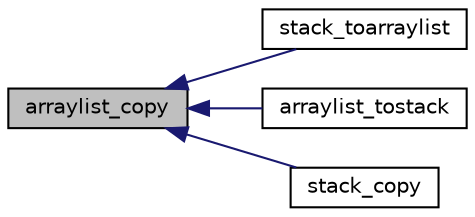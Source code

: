 digraph "arraylist_copy"
{
 // INTERACTIVE_SVG=YES
  edge [fontname="Helvetica",fontsize="10",labelfontname="Helvetica",labelfontsize="10"];
  node [fontname="Helvetica",fontsize="10",shape=record];
  rankdir="LR";
  Node1 [label="arraylist_copy",height=0.2,width=0.4,color="black", fillcolor="grey75", style="filled", fontcolor="black"];
  Node1 -> Node2 [dir="back",color="midnightblue",fontsize="10",style="solid",fontname="Helvetica"];
  Node2 [label="stack_toarraylist",height=0.2,width=0.4,color="black", fillcolor="white", style="filled",URL="$conversions_8h.html#aeb66bbc014dfd7dfe9101c32aaedbbf5"];
  Node1 -> Node3 [dir="back",color="midnightblue",fontsize="10",style="solid",fontname="Helvetica"];
  Node3 [label="arraylist_tostack",height=0.2,width=0.4,color="black", fillcolor="white", style="filled",URL="$conversions_8h.html#a1a4247b27711ece2b0d5a5376a5efefd"];
  Node1 -> Node4 [dir="back",color="midnightblue",fontsize="10",style="solid",fontname="Helvetica"];
  Node4 [label="stack_copy",height=0.2,width=0.4,color="black", fillcolor="white", style="filled",URL="$stack_8h.html#afab0083672c095c41e8ffc705f72f36f"];
}

